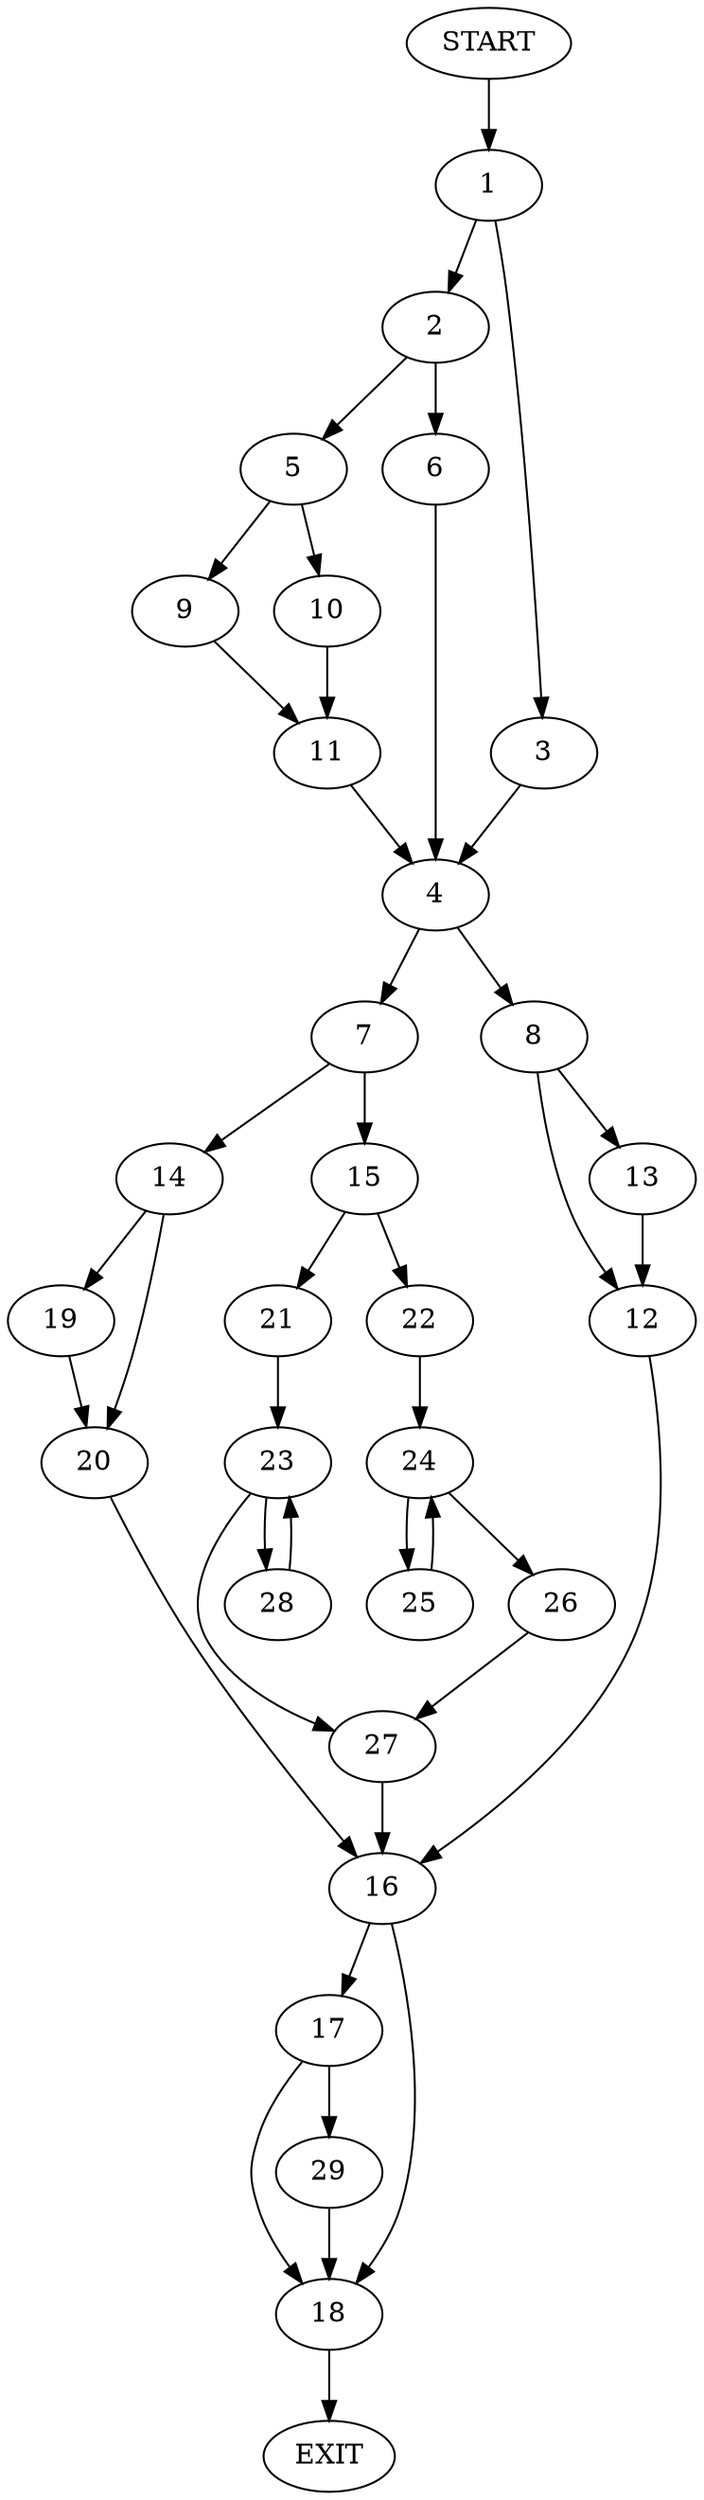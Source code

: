 digraph {
0 [label="START"]
30 [label="EXIT"]
0 -> 1
1 -> 2
1 -> 3
3 -> 4
2 -> 5
2 -> 6
4 -> 7
4 -> 8
5 -> 9
5 -> 10
6 -> 4
9 -> 11
10 -> 11
11 -> 4
8 -> 12
8 -> 13
7 -> 14
7 -> 15
13 -> 12
12 -> 16
16 -> 17
16 -> 18
14 -> 19
14 -> 20
15 -> 21
15 -> 22
19 -> 20
20 -> 16
21 -> 23
22 -> 24
24 -> 25
24 -> 26
25 -> 24
26 -> 27
27 -> 16
23 -> 28
23 -> 27
28 -> 23
17 -> 29
17 -> 18
18 -> 30
29 -> 18
}
